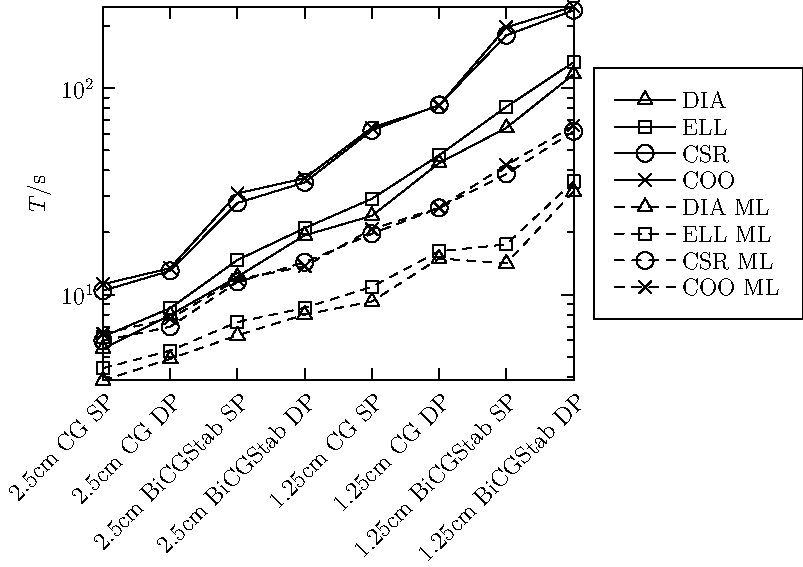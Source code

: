import graph;
size(14cm,10cm,IgnoreAspect);
real[] x=sequence(8);
real[] DIA={5.475, 7.956, 12.199, 19.391, 24.071, 43.415, 64.256, 116.922};
real[] ELL={6.255, 8.596, 14.711, 20.997, 29.141, 47.362, 81.261, 133.599};
real[] CSR={10.452, 13.042, 27.814, 34.960, 62.478, 82.929, 180.430, 238.462};
real[] COO={11.232, 13.432, 30.934, 36.629, 64.303, 82.384, 197.263, 248.618};
real[] DIAMM={3.838, 4.883, 6.349, 8.003, 9.266, 14.976, 14.165, 31.590};
real[] ELLMM={4.399, 5.351, 7.363, 8.626, 10.920, 16.224, 17.503, 35.322};
real[] CSRMM={5.975, 6.989, 11.513, 14.337, 19.734, 26.301, 38.438, 61.776};
real[] COOMM={6.474, 7.660, 11.840, 13.712, 20.733, 26.364, 42.400, 65.910};
scale(Linear,Log);
string[] month={
"2.5cm CG SP",
"2.5cm CG DP",
"2.5cm BiCGStab SP",
"2.5cm BiCGStab DP",
"1.25cm CG SP",
"1.25cm CG DP",
"1.25cm BiCGStab SP",
"1.25cm BiCGStab DP",
};
transform markersize = scale(1.5mm);
draw(graph(x,DIA),legend="DIA", marker(markersize*polygon(3)));
draw(graph(x,ELL),legend="ELL", marker(markersize*polygon(4)));
draw(graph(x,CSR),legend="CSR", marker(markersize*unitcircle));
draw(graph(x,COO),legend="COO", marker(markersize*cross(4))  );
draw(graph(x,DIAMM),legend="DIA ML", dashed, marker(markersize*polygon(3)));
draw(graph(x,ELLMM),legend="ELL ML", dashed, marker(markersize*polygon(4)));
draw(graph(x,CSRMM),legend="CSR ML", dashed, marker(markersize*unitcircle));
draw(graph(x,COOMM),legend="COO ML", dashed, marker(markersize*cross(4))  );
xaxis(BottomTop,LeftTicks(rotate(45)*Label(),new string(real x) {
return month[round(x)];},Step=1));
yaxis("$T/\mathrm{s}$",LeftRight,RightTicks);
add(legend(linelength=30),point(E),10E);
